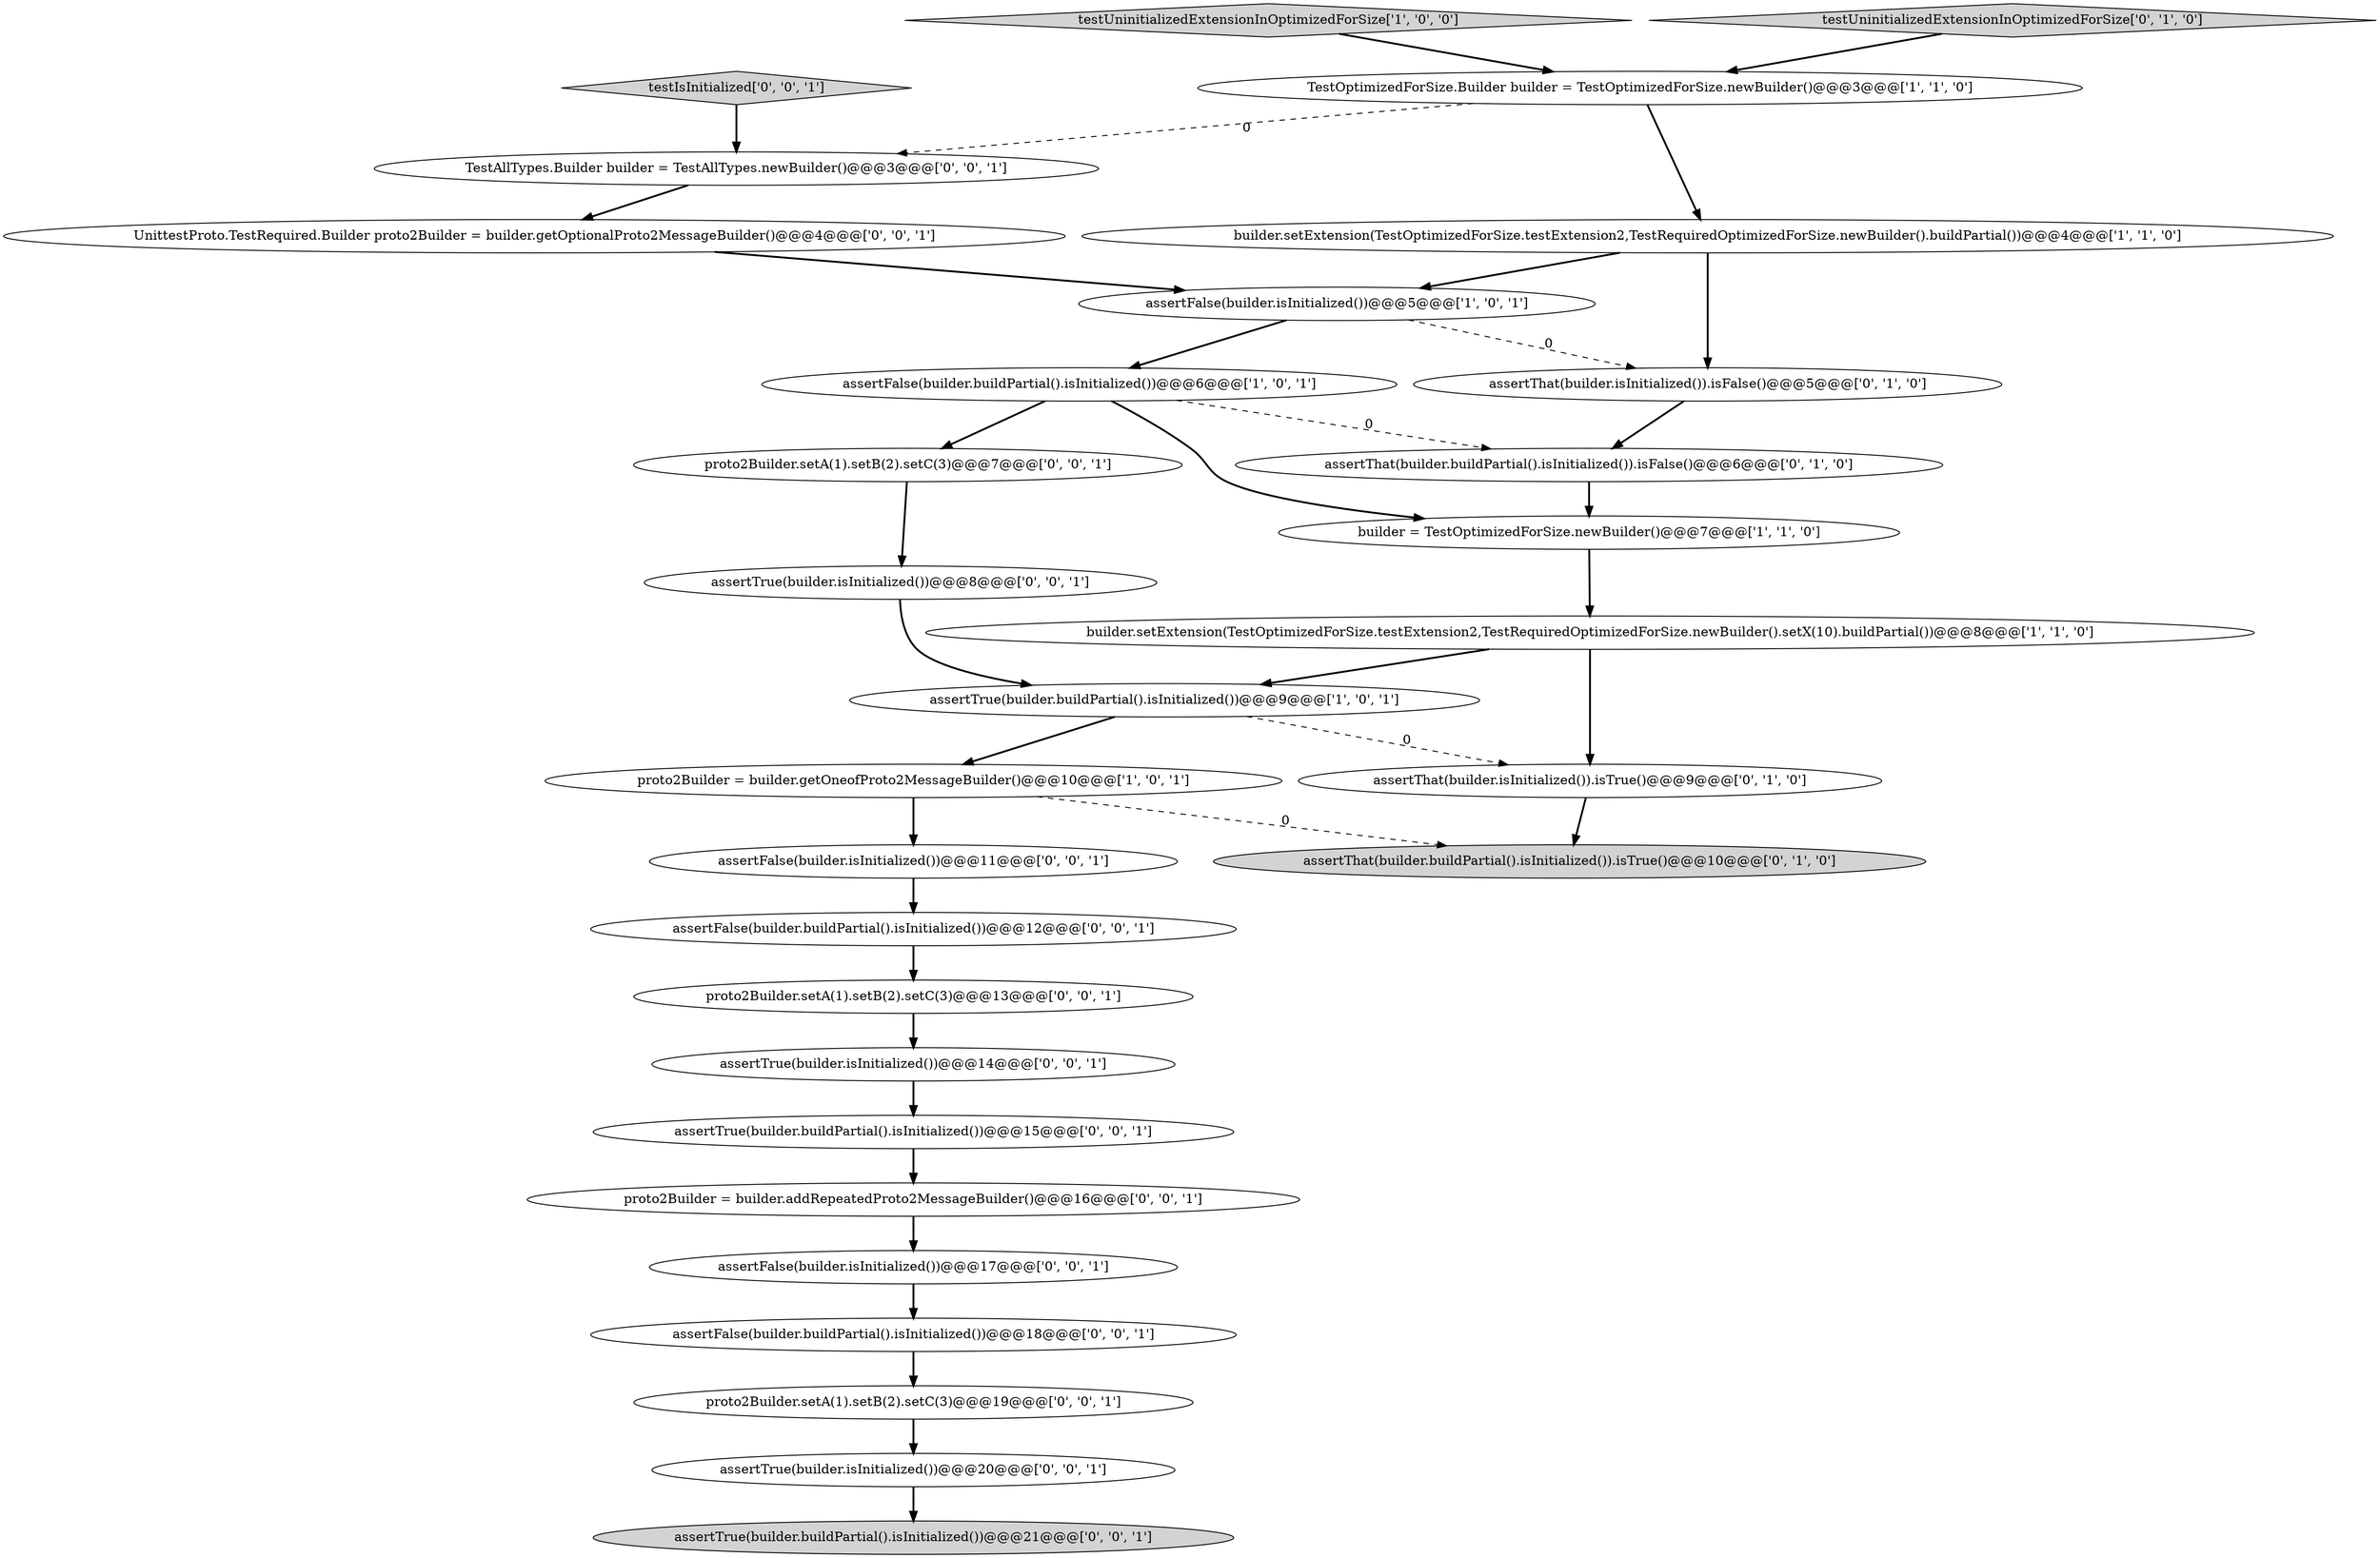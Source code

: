 digraph {
3 [style = filled, label = "assertFalse(builder.isInitialized())@@@5@@@['1', '0', '1']", fillcolor = white, shape = ellipse image = "AAA0AAABBB1BBB"];
4 [style = filled, label = "builder = TestOptimizedForSize.newBuilder()@@@7@@@['1', '1', '0']", fillcolor = white, shape = ellipse image = "AAA0AAABBB1BBB"];
1 [style = filled, label = "TestOptimizedForSize.Builder builder = TestOptimizedForSize.newBuilder()@@@3@@@['1', '1', '0']", fillcolor = white, shape = ellipse image = "AAA0AAABBB1BBB"];
27 [style = filled, label = "proto2Builder.setA(1).setB(2).setC(3)@@@19@@@['0', '0', '1']", fillcolor = white, shape = ellipse image = "AAA0AAABBB3BBB"];
16 [style = filled, label = "assertTrue(builder.buildPartial().isInitialized())@@@21@@@['0', '0', '1']", fillcolor = lightgray, shape = ellipse image = "AAA0AAABBB3BBB"];
14 [style = filled, label = "assertTrue(builder.buildPartial().isInitialized())@@@15@@@['0', '0', '1']", fillcolor = white, shape = ellipse image = "AAA0AAABBB3BBB"];
15 [style = filled, label = "proto2Builder.setA(1).setB(2).setC(3)@@@13@@@['0', '0', '1']", fillcolor = white, shape = ellipse image = "AAA0AAABBB3BBB"];
20 [style = filled, label = "UnittestProto.TestRequired.Builder proto2Builder = builder.getOptionalProto2MessageBuilder()@@@4@@@['0', '0', '1']", fillcolor = white, shape = ellipse image = "AAA0AAABBB3BBB"];
5 [style = filled, label = "proto2Builder = builder.getOneofProto2MessageBuilder()@@@10@@@['1', '0', '1']", fillcolor = white, shape = ellipse image = "AAA0AAABBB1BBB"];
8 [style = filled, label = "testUninitializedExtensionInOptimizedForSize['1', '0', '0']", fillcolor = lightgray, shape = diamond image = "AAA0AAABBB1BBB"];
22 [style = filled, label = "assertTrue(builder.isInitialized())@@@20@@@['0', '0', '1']", fillcolor = white, shape = ellipse image = "AAA0AAABBB3BBB"];
24 [style = filled, label = "assertFalse(builder.buildPartial().isInitialized())@@@12@@@['0', '0', '1']", fillcolor = white, shape = ellipse image = "AAA0AAABBB3BBB"];
10 [style = filled, label = "testUninitializedExtensionInOptimizedForSize['0', '1', '0']", fillcolor = lightgray, shape = diamond image = "AAA0AAABBB2BBB"];
23 [style = filled, label = "TestAllTypes.Builder builder = TestAllTypes.newBuilder()@@@3@@@['0', '0', '1']", fillcolor = white, shape = ellipse image = "AAA0AAABBB3BBB"];
7 [style = filled, label = "assertTrue(builder.buildPartial().isInitialized())@@@9@@@['1', '0', '1']", fillcolor = white, shape = ellipse image = "AAA0AAABBB1BBB"];
6 [style = filled, label = "builder.setExtension(TestOptimizedForSize.testExtension2,TestRequiredOptimizedForSize.newBuilder().setX(10).buildPartial())@@@8@@@['1', '1', '0']", fillcolor = white, shape = ellipse image = "AAA0AAABBB1BBB"];
0 [style = filled, label = "builder.setExtension(TestOptimizedForSize.testExtension2,TestRequiredOptimizedForSize.newBuilder().buildPartial())@@@4@@@['1', '1', '0']", fillcolor = white, shape = ellipse image = "AAA0AAABBB1BBB"];
21 [style = filled, label = "assertFalse(builder.isInitialized())@@@17@@@['0', '0', '1']", fillcolor = white, shape = ellipse image = "AAA0AAABBB3BBB"];
28 [style = filled, label = "assertFalse(builder.isInitialized())@@@11@@@['0', '0', '1']", fillcolor = white, shape = ellipse image = "AAA0AAABBB3BBB"];
2 [style = filled, label = "assertFalse(builder.buildPartial().isInitialized())@@@6@@@['1', '0', '1']", fillcolor = white, shape = ellipse image = "AAA0AAABBB1BBB"];
11 [style = filled, label = "assertThat(builder.isInitialized()).isFalse()@@@5@@@['0', '1', '0']", fillcolor = white, shape = ellipse image = "AAA1AAABBB2BBB"];
12 [style = filled, label = "assertThat(builder.buildPartial().isInitialized()).isFalse()@@@6@@@['0', '1', '0']", fillcolor = white, shape = ellipse image = "AAA1AAABBB2BBB"];
29 [style = filled, label = "assertFalse(builder.buildPartial().isInitialized())@@@18@@@['0', '0', '1']", fillcolor = white, shape = ellipse image = "AAA0AAABBB3BBB"];
17 [style = filled, label = "proto2Builder.setA(1).setB(2).setC(3)@@@7@@@['0', '0', '1']", fillcolor = white, shape = ellipse image = "AAA0AAABBB3BBB"];
9 [style = filled, label = "assertThat(builder.isInitialized()).isTrue()@@@9@@@['0', '1', '0']", fillcolor = white, shape = ellipse image = "AAA1AAABBB2BBB"];
26 [style = filled, label = "assertTrue(builder.isInitialized())@@@8@@@['0', '0', '1']", fillcolor = white, shape = ellipse image = "AAA0AAABBB3BBB"];
13 [style = filled, label = "assertThat(builder.buildPartial().isInitialized()).isTrue()@@@10@@@['0', '1', '0']", fillcolor = lightgray, shape = ellipse image = "AAA1AAABBB2BBB"];
25 [style = filled, label = "assertTrue(builder.isInitialized())@@@14@@@['0', '0', '1']", fillcolor = white, shape = ellipse image = "AAA0AAABBB3BBB"];
19 [style = filled, label = "testIsInitialized['0', '0', '1']", fillcolor = lightgray, shape = diamond image = "AAA0AAABBB3BBB"];
18 [style = filled, label = "proto2Builder = builder.addRepeatedProto2MessageBuilder()@@@16@@@['0', '0', '1']", fillcolor = white, shape = ellipse image = "AAA0AAABBB3BBB"];
1->23 [style = dashed, label="0"];
4->6 [style = bold, label=""];
17->26 [style = bold, label=""];
29->27 [style = bold, label=""];
20->3 [style = bold, label=""];
5->13 [style = dashed, label="0"];
2->4 [style = bold, label=""];
11->12 [style = bold, label=""];
14->18 [style = bold, label=""];
3->2 [style = bold, label=""];
12->4 [style = bold, label=""];
24->15 [style = bold, label=""];
9->13 [style = bold, label=""];
22->16 [style = bold, label=""];
25->14 [style = bold, label=""];
3->11 [style = dashed, label="0"];
0->3 [style = bold, label=""];
19->23 [style = bold, label=""];
0->11 [style = bold, label=""];
21->29 [style = bold, label=""];
2->17 [style = bold, label=""];
27->22 [style = bold, label=""];
6->9 [style = bold, label=""];
8->1 [style = bold, label=""];
7->9 [style = dashed, label="0"];
10->1 [style = bold, label=""];
28->24 [style = bold, label=""];
23->20 [style = bold, label=""];
18->21 [style = bold, label=""];
7->5 [style = bold, label=""];
26->7 [style = bold, label=""];
6->7 [style = bold, label=""];
5->28 [style = bold, label=""];
15->25 [style = bold, label=""];
2->12 [style = dashed, label="0"];
1->0 [style = bold, label=""];
}
